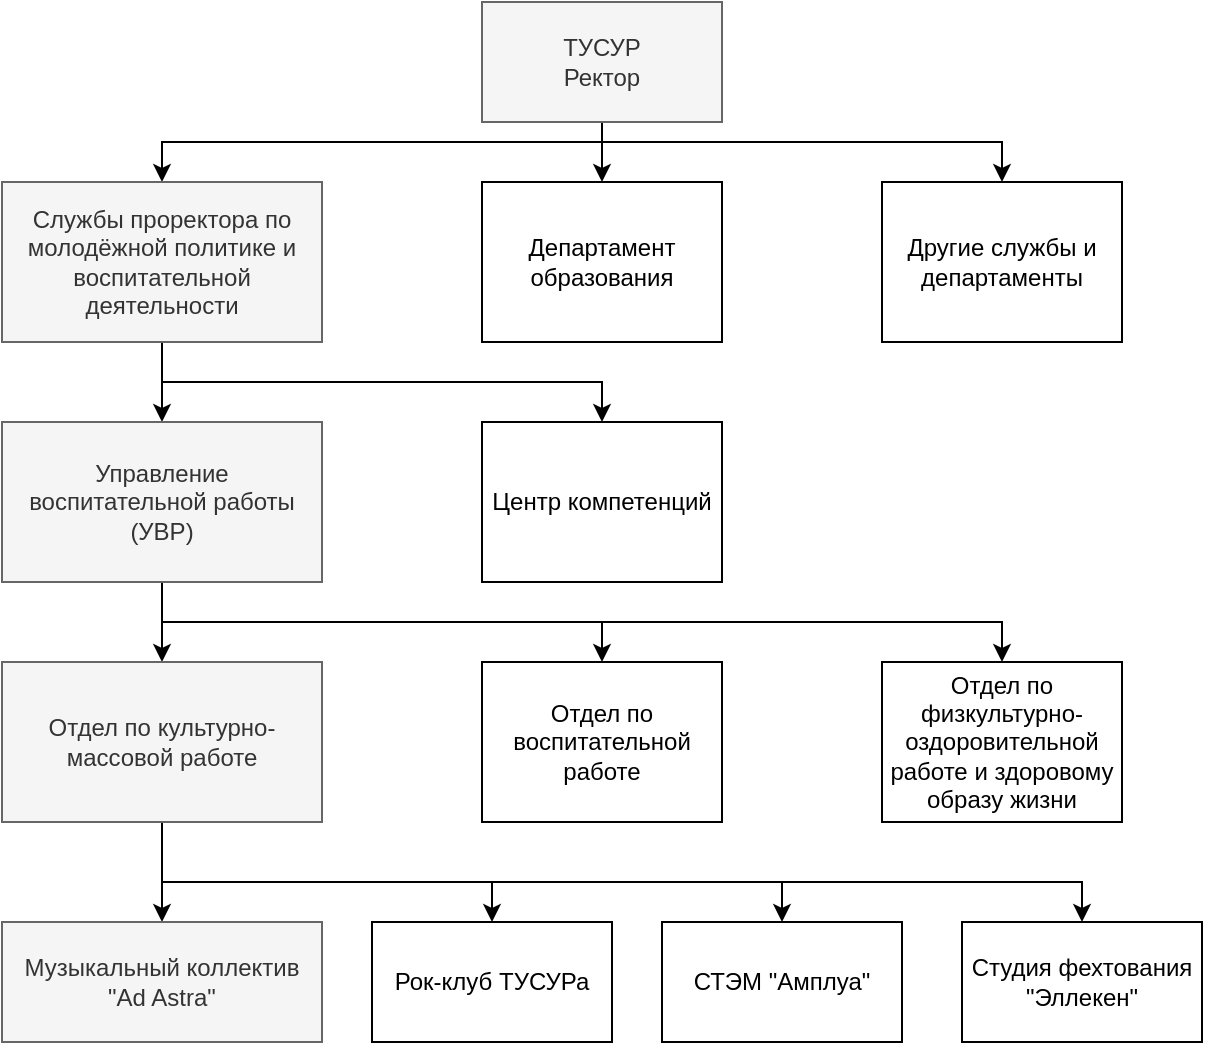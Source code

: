 <mxfile version="21.1.4" type="device">
  <diagram name="Page-1" id="fpuRdL1RuoapfyxhOyUc">
    <mxGraphModel dx="882" dy="708" grid="1" gridSize="10" guides="1" tooltips="1" connect="1" arrows="1" fold="1" page="1" pageScale="1" pageWidth="850" pageHeight="1100" math="0" shadow="0">
      <root>
        <mxCell id="0" />
        <mxCell id="1" parent="0" />
        <mxCell id="yoe0yxvbOOTikNjLZrFT-1" style="edgeStyle=orthogonalEdgeStyle;rounded=0;orthogonalLoop=1;jettySize=auto;html=1;entryX=0.5;entryY=0;entryDx=0;entryDy=0;" edge="1" parent="1" source="ElI9jbEV-BnsTaFzMSvC-1" target="ElI9jbEV-BnsTaFzMSvC-2">
          <mxGeometry relative="1" as="geometry">
            <Array as="points">
              <mxPoint x="420" y="180" />
              <mxPoint x="200" y="180" />
            </Array>
          </mxGeometry>
        </mxCell>
        <mxCell id="yoe0yxvbOOTikNjLZrFT-2" style="edgeStyle=orthogonalEdgeStyle;rounded=0;orthogonalLoop=1;jettySize=auto;html=1;entryX=0.5;entryY=0;entryDx=0;entryDy=0;" edge="1" parent="1" source="ElI9jbEV-BnsTaFzMSvC-1" target="ElI9jbEV-BnsTaFzMSvC-3">
          <mxGeometry relative="1" as="geometry" />
        </mxCell>
        <mxCell id="yoe0yxvbOOTikNjLZrFT-3" style="edgeStyle=orthogonalEdgeStyle;rounded=0;orthogonalLoop=1;jettySize=auto;html=1;entryX=0.5;entryY=0;entryDx=0;entryDy=0;" edge="1" parent="1" source="ElI9jbEV-BnsTaFzMSvC-1" target="ElI9jbEV-BnsTaFzMSvC-4">
          <mxGeometry relative="1" as="geometry">
            <Array as="points">
              <mxPoint x="420" y="180" />
              <mxPoint x="620" y="180" />
            </Array>
          </mxGeometry>
        </mxCell>
        <mxCell id="ElI9jbEV-BnsTaFzMSvC-1" value="&lt;div&gt;ТУСУР&lt;/div&gt;&lt;div&gt;Ректор&lt;br&gt;&lt;/div&gt;" style="whiteSpace=wrap;html=1;fillColor=#f5f5f5;fontColor=#333333;strokeColor=#666666;" parent="1" vertex="1">
          <mxGeometry x="360" y="110" width="120" height="60" as="geometry" />
        </mxCell>
        <mxCell id="yoe0yxvbOOTikNjLZrFT-4" style="edgeStyle=orthogonalEdgeStyle;rounded=0;orthogonalLoop=1;jettySize=auto;html=1;entryX=0.5;entryY=0;entryDx=0;entryDy=0;" edge="1" parent="1" source="ElI9jbEV-BnsTaFzMSvC-2" target="ElI9jbEV-BnsTaFzMSvC-5">
          <mxGeometry relative="1" as="geometry" />
        </mxCell>
        <mxCell id="yoe0yxvbOOTikNjLZrFT-5" style="edgeStyle=orthogonalEdgeStyle;rounded=0;orthogonalLoop=1;jettySize=auto;html=1;entryX=0.5;entryY=0;entryDx=0;entryDy=0;" edge="1" parent="1" source="ElI9jbEV-BnsTaFzMSvC-2" target="ElI9jbEV-BnsTaFzMSvC-6">
          <mxGeometry relative="1" as="geometry">
            <Array as="points">
              <mxPoint x="200" y="300" />
              <mxPoint x="420" y="300" />
            </Array>
          </mxGeometry>
        </mxCell>
        <mxCell id="ElI9jbEV-BnsTaFzMSvC-2" value="Службы проректора по молодёжной политике и воспитательной деятельности" style="whiteSpace=wrap;html=1;fillColor=#f5f5f5;fontColor=#333333;strokeColor=#666666;" parent="1" vertex="1">
          <mxGeometry x="120" y="200" width="160" height="80" as="geometry" />
        </mxCell>
        <mxCell id="ElI9jbEV-BnsTaFzMSvC-3" value="Департамент образования" style="whiteSpace=wrap;html=1;" parent="1" vertex="1">
          <mxGeometry x="360" y="200" width="120" height="80" as="geometry" />
        </mxCell>
        <mxCell id="ElI9jbEV-BnsTaFzMSvC-4" value="Другие службы и департаменты" style="whiteSpace=wrap;html=1;" parent="1" vertex="1">
          <mxGeometry x="560" y="200" width="120" height="80" as="geometry" />
        </mxCell>
        <mxCell id="yoe0yxvbOOTikNjLZrFT-6" style="edgeStyle=orthogonalEdgeStyle;rounded=0;orthogonalLoop=1;jettySize=auto;html=1;entryX=0.5;entryY=0;entryDx=0;entryDy=0;" edge="1" parent="1" source="ElI9jbEV-BnsTaFzMSvC-5" target="ElI9jbEV-BnsTaFzMSvC-7">
          <mxGeometry relative="1" as="geometry" />
        </mxCell>
        <mxCell id="yoe0yxvbOOTikNjLZrFT-7" style="edgeStyle=orthogonalEdgeStyle;rounded=0;orthogonalLoop=1;jettySize=auto;html=1;entryX=0.5;entryY=0;entryDx=0;entryDy=0;" edge="1" parent="1" source="ElI9jbEV-BnsTaFzMSvC-5" target="ElI9jbEV-BnsTaFzMSvC-8">
          <mxGeometry relative="1" as="geometry">
            <Array as="points">
              <mxPoint x="200" y="420" />
              <mxPoint x="420" y="420" />
            </Array>
          </mxGeometry>
        </mxCell>
        <mxCell id="yoe0yxvbOOTikNjLZrFT-8" style="edgeStyle=orthogonalEdgeStyle;rounded=0;orthogonalLoop=1;jettySize=auto;html=1;entryX=0.5;entryY=0;entryDx=0;entryDy=0;" edge="1" parent="1" source="ElI9jbEV-BnsTaFzMSvC-5" target="ElI9jbEV-BnsTaFzMSvC-9">
          <mxGeometry relative="1" as="geometry">
            <Array as="points">
              <mxPoint x="200" y="420" />
              <mxPoint x="620" y="420" />
            </Array>
          </mxGeometry>
        </mxCell>
        <mxCell id="ElI9jbEV-BnsTaFzMSvC-5" value="Управление воспитательной работы (УВР)" style="whiteSpace=wrap;html=1;fillColor=#f5f5f5;fontColor=#333333;strokeColor=#666666;" parent="1" vertex="1">
          <mxGeometry x="120" y="320" width="160" height="80" as="geometry" />
        </mxCell>
        <mxCell id="ElI9jbEV-BnsTaFzMSvC-6" value="Центр компетенций " style="whiteSpace=wrap;html=1;" parent="1" vertex="1">
          <mxGeometry x="360" y="320" width="120" height="80" as="geometry" />
        </mxCell>
        <mxCell id="yoe0yxvbOOTikNjLZrFT-9" style="edgeStyle=orthogonalEdgeStyle;rounded=0;orthogonalLoop=1;jettySize=auto;html=1;entryX=0.5;entryY=0;entryDx=0;entryDy=0;" edge="1" parent="1" source="ElI9jbEV-BnsTaFzMSvC-7" target="ElI9jbEV-BnsTaFzMSvC-10">
          <mxGeometry relative="1" as="geometry" />
        </mxCell>
        <mxCell id="yoe0yxvbOOTikNjLZrFT-13" style="edgeStyle=orthogonalEdgeStyle;rounded=0;orthogonalLoop=1;jettySize=auto;html=1;entryX=0.5;entryY=0;entryDx=0;entryDy=0;" edge="1" parent="1" source="ElI9jbEV-BnsTaFzMSvC-7" target="yoe0yxvbOOTikNjLZrFT-10">
          <mxGeometry relative="1" as="geometry">
            <Array as="points">
              <mxPoint x="200" y="550" />
              <mxPoint x="365" y="550" />
            </Array>
          </mxGeometry>
        </mxCell>
        <mxCell id="yoe0yxvbOOTikNjLZrFT-14" style="edgeStyle=orthogonalEdgeStyle;rounded=0;orthogonalLoop=1;jettySize=auto;html=1;entryX=0.5;entryY=0;entryDx=0;entryDy=0;" edge="1" parent="1" source="ElI9jbEV-BnsTaFzMSvC-7" target="yoe0yxvbOOTikNjLZrFT-11">
          <mxGeometry relative="1" as="geometry">
            <Array as="points">
              <mxPoint x="200" y="550" />
              <mxPoint x="510" y="550" />
            </Array>
          </mxGeometry>
        </mxCell>
        <mxCell id="yoe0yxvbOOTikNjLZrFT-15" style="edgeStyle=orthogonalEdgeStyle;rounded=0;orthogonalLoop=1;jettySize=auto;html=1;entryX=0.5;entryY=0;entryDx=0;entryDy=0;" edge="1" parent="1" source="ElI9jbEV-BnsTaFzMSvC-7" target="yoe0yxvbOOTikNjLZrFT-12">
          <mxGeometry relative="1" as="geometry">
            <Array as="points">
              <mxPoint x="200" y="550" />
              <mxPoint x="660" y="550" />
            </Array>
          </mxGeometry>
        </mxCell>
        <mxCell id="ElI9jbEV-BnsTaFzMSvC-7" value="Отдел по культурно-массовой работе" style="whiteSpace=wrap;html=1;fillColor=#f5f5f5;fontColor=#333333;strokeColor=#666666;" parent="1" vertex="1">
          <mxGeometry x="120" y="440" width="160" height="80" as="geometry" />
        </mxCell>
        <mxCell id="ElI9jbEV-BnsTaFzMSvC-8" value="Отдел по воспитательной работе" style="whiteSpace=wrap;html=1;" parent="1" vertex="1">
          <mxGeometry x="360" y="440" width="120" height="80" as="geometry" />
        </mxCell>
        <mxCell id="ElI9jbEV-BnsTaFzMSvC-9" value="Отдел по физкультурно-оздоровительной работе и здоровому образу жизни" style="whiteSpace=wrap;html=1;" parent="1" vertex="1">
          <mxGeometry x="560" y="440" width="120" height="80" as="geometry" />
        </mxCell>
        <mxCell id="ElI9jbEV-BnsTaFzMSvC-10" value="Музыкальный коллектив&lt;br&gt;&quot;Ad Astra&quot;" style="whiteSpace=wrap;html=1;fillColor=#f5f5f5;fontColor=#333333;strokeColor=#666666;" parent="1" vertex="1">
          <mxGeometry x="120" y="570" width="160" height="60" as="geometry" />
        </mxCell>
        <mxCell id="yoe0yxvbOOTikNjLZrFT-10" value="Рок-клуб ТУСУРа" style="whiteSpace=wrap;html=1;" vertex="1" parent="1">
          <mxGeometry x="305" y="570" width="120" height="60" as="geometry" />
        </mxCell>
        <mxCell id="yoe0yxvbOOTikNjLZrFT-11" value="СТЭМ &quot;Амплуа&quot;" style="whiteSpace=wrap;html=1;" vertex="1" parent="1">
          <mxGeometry x="450" y="570" width="120" height="60" as="geometry" />
        </mxCell>
        <mxCell id="yoe0yxvbOOTikNjLZrFT-12" value="Студия фехтования &quot;Эллекен&quot;" style="whiteSpace=wrap;html=1;" vertex="1" parent="1">
          <mxGeometry x="600" y="570" width="120" height="60" as="geometry" />
        </mxCell>
      </root>
    </mxGraphModel>
  </diagram>
</mxfile>
